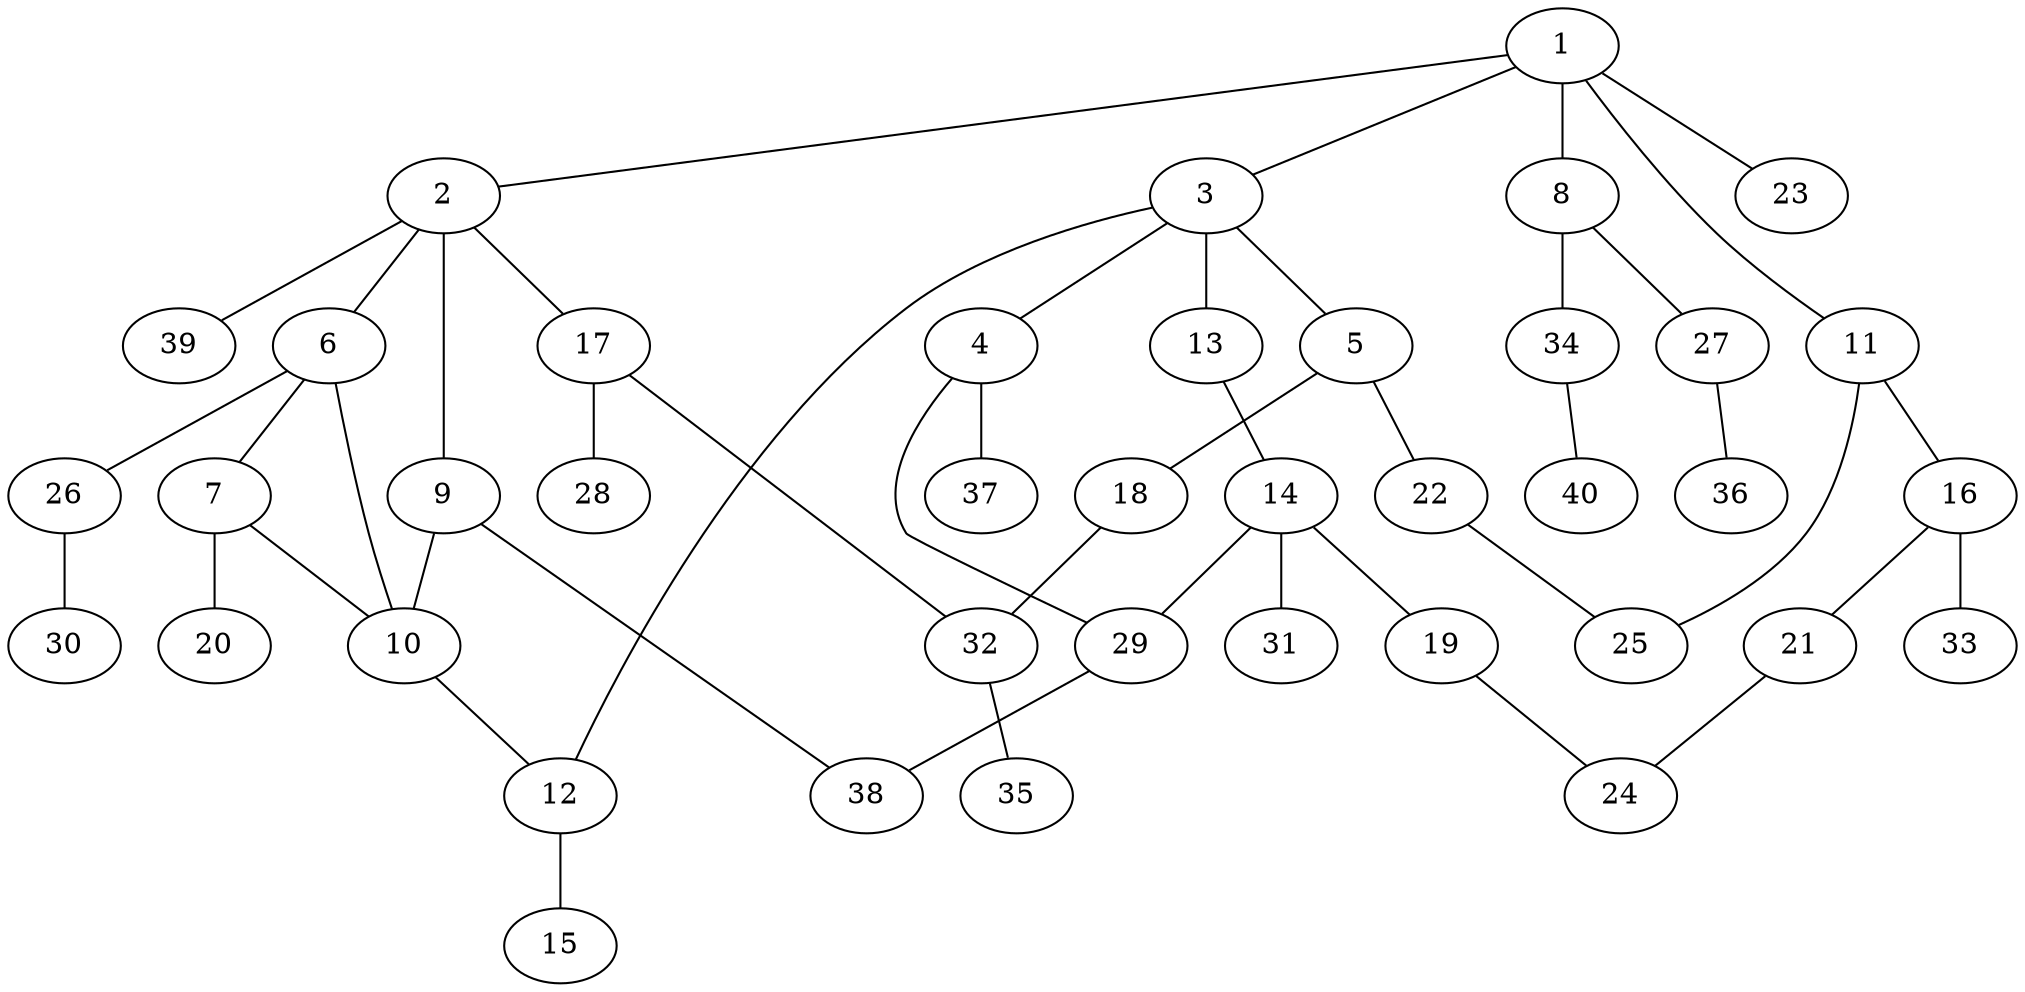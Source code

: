 graph graphname {1--2
1--3
1--8
1--11
1--23
2--6
2--9
2--17
2--39
3--4
3--5
3--12
3--13
4--29
4--37
5--18
5--22
6--7
6--10
6--26
7--10
7--20
8--27
8--34
9--10
9--38
10--12
11--16
11--25
12--15
13--14
14--19
14--29
14--31
16--21
16--33
17--28
17--32
18--32
19--24
21--24
22--25
26--30
27--36
29--38
32--35
34--40
}